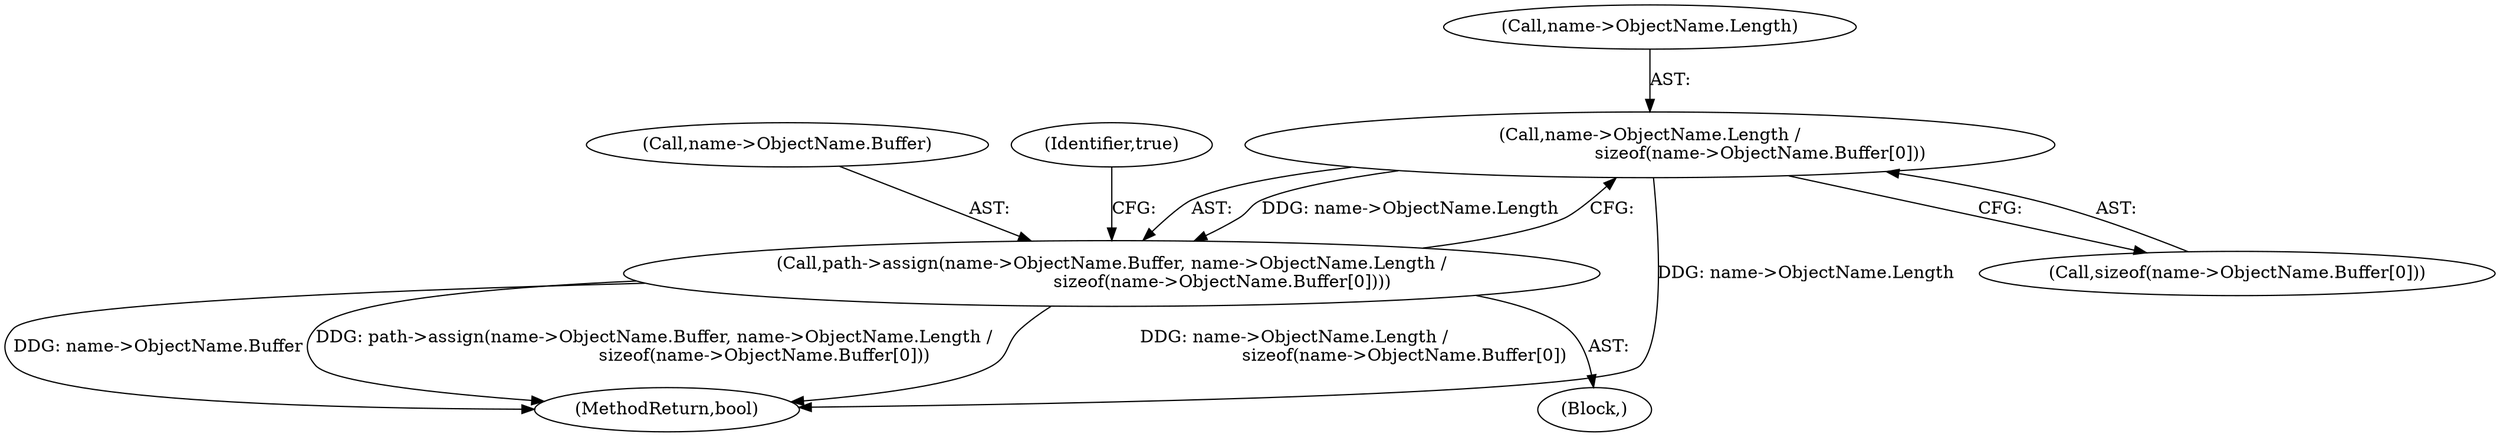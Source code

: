 digraph "0_Chrome_4f1f3d0f03c79ddaace56f067cf28a27f9466b7d_3@API" {
"1000166" [label="(Call,name->ObjectName.Length /\n                                        sizeof(name->ObjectName.Buffer[0]))"];
"1000160" [label="(Call,path->assign(name->ObjectName.Buffer, name->ObjectName.Length /\n                                        sizeof(name->ObjectName.Buffer[0])))"];
"1000182" [label="(MethodReturn,bool)"];
"1000166" [label="(Call,name->ObjectName.Length /\n                                        sizeof(name->ObjectName.Buffer[0]))"];
"1000160" [label="(Call,path->assign(name->ObjectName.Buffer, name->ObjectName.Length /\n                                        sizeof(name->ObjectName.Buffer[0])))"];
"1000161" [label="(Call,name->ObjectName.Buffer)"];
"1000181" [label="(Identifier,true)"];
"1000103" [label="(Block,)"];
"1000167" [label="(Call,name->ObjectName.Length)"];
"1000172" [label="(Call,sizeof(name->ObjectName.Buffer[0]))"];
"1000166" -> "1000160"  [label="AST: "];
"1000166" -> "1000172"  [label="CFG: "];
"1000167" -> "1000166"  [label="AST: "];
"1000172" -> "1000166"  [label="AST: "];
"1000160" -> "1000166"  [label="CFG: "];
"1000166" -> "1000182"  [label="DDG: name->ObjectName.Length"];
"1000166" -> "1000160"  [label="DDG: name->ObjectName.Length"];
"1000160" -> "1000103"  [label="AST: "];
"1000161" -> "1000160"  [label="AST: "];
"1000181" -> "1000160"  [label="CFG: "];
"1000160" -> "1000182"  [label="DDG: path->assign(name->ObjectName.Buffer, name->ObjectName.Length /\n                                        sizeof(name->ObjectName.Buffer[0]))"];
"1000160" -> "1000182"  [label="DDG: name->ObjectName.Length /\n                                        sizeof(name->ObjectName.Buffer[0])"];
"1000160" -> "1000182"  [label="DDG: name->ObjectName.Buffer"];
}
